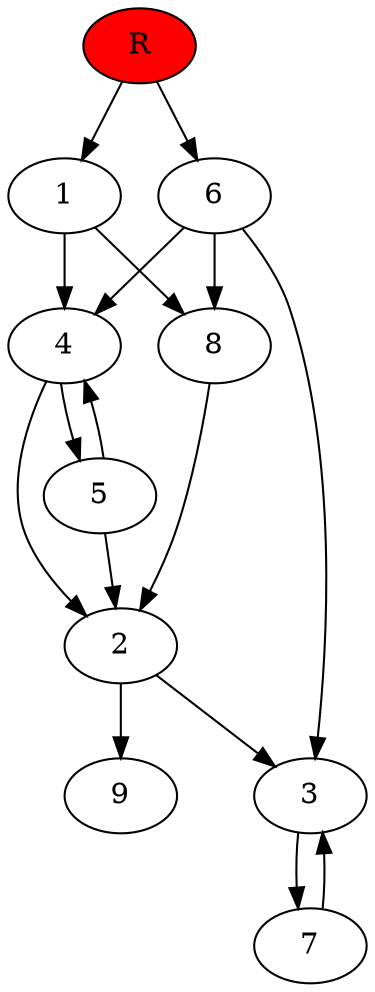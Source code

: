 digraph prb4589 {
	1
	2
	3
	4
	5
	6
	7
	8
	R [fillcolor="#ff0000" style=filled]
	1 -> 4
	1 -> 8
	2 -> 3
	2 -> 9
	3 -> 7
	4 -> 2
	4 -> 5
	5 -> 2
	5 -> 4
	6 -> 3
	6 -> 4
	6 -> 8
	7 -> 3
	8 -> 2
	R -> 1
	R -> 6
}
